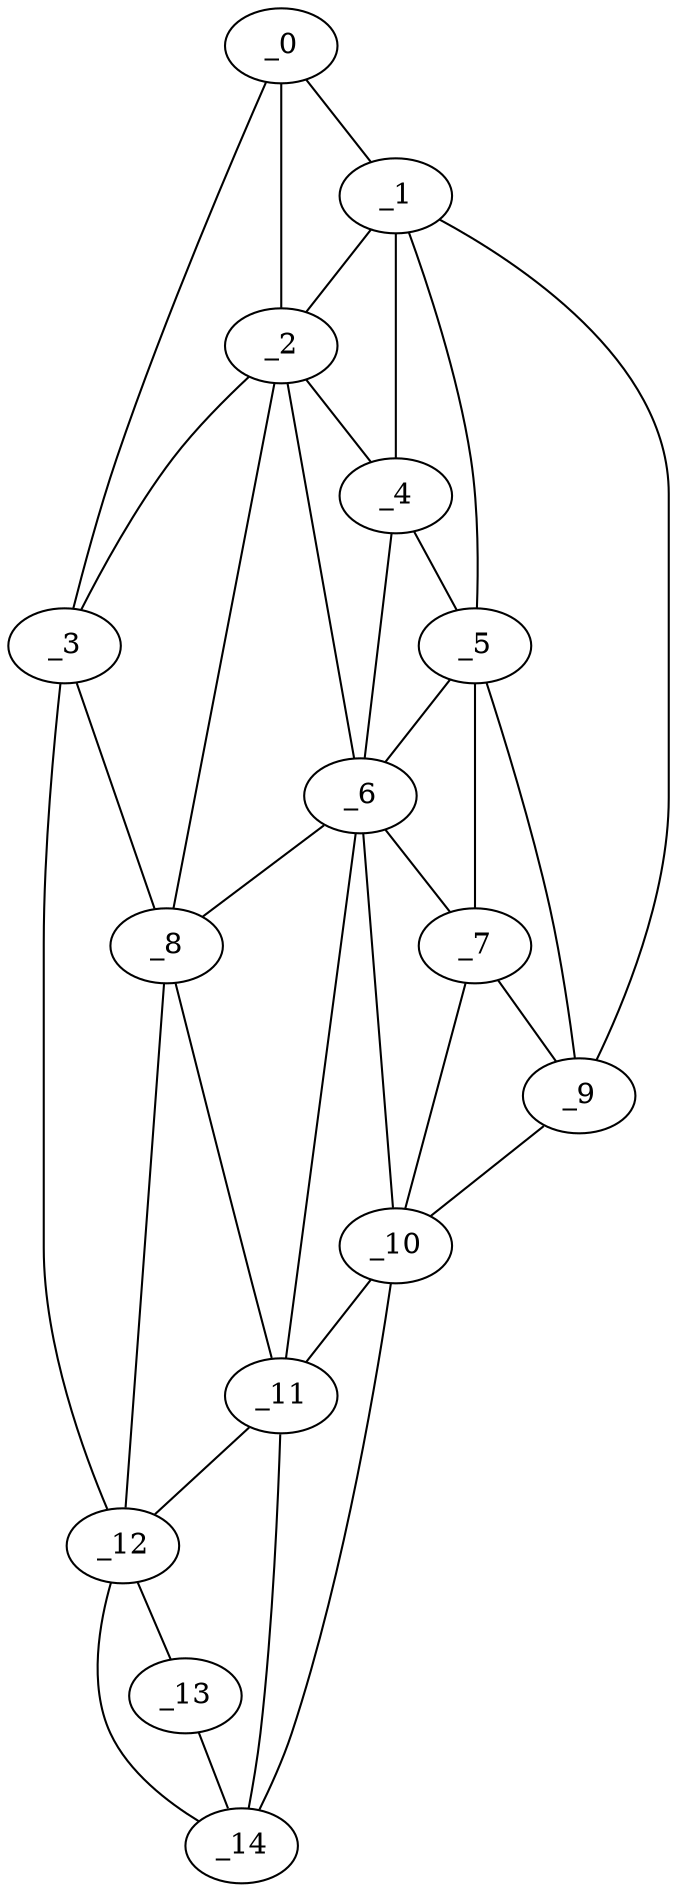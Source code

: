 graph "obj34__150.gxl" {
	_0	 [x=43,
		y=32];
	_1	 [x=54,
		y=25];
	_0 -- _1	 [valence=1];
	_2	 [x=55,
		y=41];
	_0 -- _2	 [valence=2];
	_3	 [x=66,
		y=77];
	_0 -- _3	 [valence=1];
	_1 -- _2	 [valence=2];
	_4	 [x=67,
		y=39];
	_1 -- _4	 [valence=2];
	_5	 [x=72,
		y=34];
	_1 -- _5	 [valence=2];
	_9	 [x=87,
		y=30];
	_1 -- _9	 [valence=1];
	_2 -- _3	 [valence=2];
	_2 -- _4	 [valence=2];
	_6	 [x=74,
		y=42];
	_2 -- _6	 [valence=2];
	_8	 [x=78,
		y=70];
	_2 -- _8	 [valence=2];
	_3 -- _8	 [valence=2];
	_12	 [x=116,
		y=76];
	_3 -- _12	 [valence=1];
	_4 -- _5	 [valence=2];
	_4 -- _6	 [valence=2];
	_5 -- _6	 [valence=2];
	_7	 [x=77,
		y=34];
	_5 -- _7	 [valence=1];
	_5 -- _9	 [valence=2];
	_6 -- _7	 [valence=2];
	_6 -- _8	 [valence=2];
	_10	 [x=94,
		y=36];
	_6 -- _10	 [valence=1];
	_11	 [x=94,
		y=55];
	_6 -- _11	 [valence=2];
	_7 -- _9	 [valence=2];
	_7 -- _10	 [valence=1];
	_8 -- _11	 [valence=1];
	_8 -- _12	 [valence=2];
	_9 -- _10	 [valence=1];
	_10 -- _11	 [valence=1];
	_14	 [x=125,
		y=68];
	_10 -- _14	 [valence=1];
	_11 -- _12	 [valence=1];
	_11 -- _14	 [valence=2];
	_13	 [x=124,
		y=72];
	_12 -- _13	 [valence=1];
	_12 -- _14	 [valence=1];
	_13 -- _14	 [valence=1];
}
